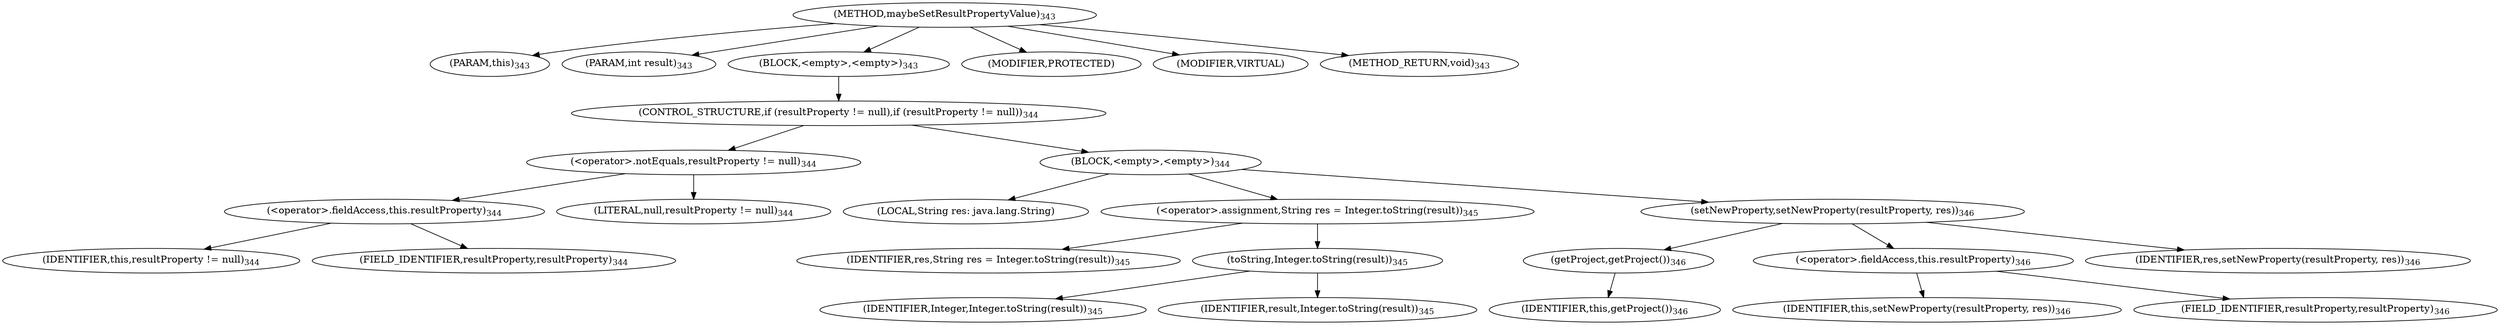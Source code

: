 digraph "maybeSetResultPropertyValue" {  
"680" [label = <(METHOD,maybeSetResultPropertyValue)<SUB>343</SUB>> ]
"33" [label = <(PARAM,this)<SUB>343</SUB>> ]
"681" [label = <(PARAM,int result)<SUB>343</SUB>> ]
"682" [label = <(BLOCK,&lt;empty&gt;,&lt;empty&gt;)<SUB>343</SUB>> ]
"683" [label = <(CONTROL_STRUCTURE,if (resultProperty != null),if (resultProperty != null))<SUB>344</SUB>> ]
"684" [label = <(&lt;operator&gt;.notEquals,resultProperty != null)<SUB>344</SUB>> ]
"685" [label = <(&lt;operator&gt;.fieldAccess,this.resultProperty)<SUB>344</SUB>> ]
"686" [label = <(IDENTIFIER,this,resultProperty != null)<SUB>344</SUB>> ]
"687" [label = <(FIELD_IDENTIFIER,resultProperty,resultProperty)<SUB>344</SUB>> ]
"688" [label = <(LITERAL,null,resultProperty != null)<SUB>344</SUB>> ]
"689" [label = <(BLOCK,&lt;empty&gt;,&lt;empty&gt;)<SUB>344</SUB>> ]
"690" [label = <(LOCAL,String res: java.lang.String)> ]
"691" [label = <(&lt;operator&gt;.assignment,String res = Integer.toString(result))<SUB>345</SUB>> ]
"692" [label = <(IDENTIFIER,res,String res = Integer.toString(result))<SUB>345</SUB>> ]
"693" [label = <(toString,Integer.toString(result))<SUB>345</SUB>> ]
"694" [label = <(IDENTIFIER,Integer,Integer.toString(result))<SUB>345</SUB>> ]
"695" [label = <(IDENTIFIER,result,Integer.toString(result))<SUB>345</SUB>> ]
"696" [label = <(setNewProperty,setNewProperty(resultProperty, res))<SUB>346</SUB>> ]
"697" [label = <(getProject,getProject())<SUB>346</SUB>> ]
"32" [label = <(IDENTIFIER,this,getProject())<SUB>346</SUB>> ]
"698" [label = <(&lt;operator&gt;.fieldAccess,this.resultProperty)<SUB>346</SUB>> ]
"699" [label = <(IDENTIFIER,this,setNewProperty(resultProperty, res))<SUB>346</SUB>> ]
"700" [label = <(FIELD_IDENTIFIER,resultProperty,resultProperty)<SUB>346</SUB>> ]
"701" [label = <(IDENTIFIER,res,setNewProperty(resultProperty, res))<SUB>346</SUB>> ]
"702" [label = <(MODIFIER,PROTECTED)> ]
"703" [label = <(MODIFIER,VIRTUAL)> ]
"704" [label = <(METHOD_RETURN,void)<SUB>343</SUB>> ]
  "680" -> "33" 
  "680" -> "681" 
  "680" -> "682" 
  "680" -> "702" 
  "680" -> "703" 
  "680" -> "704" 
  "682" -> "683" 
  "683" -> "684" 
  "683" -> "689" 
  "684" -> "685" 
  "684" -> "688" 
  "685" -> "686" 
  "685" -> "687" 
  "689" -> "690" 
  "689" -> "691" 
  "689" -> "696" 
  "691" -> "692" 
  "691" -> "693" 
  "693" -> "694" 
  "693" -> "695" 
  "696" -> "697" 
  "696" -> "698" 
  "696" -> "701" 
  "697" -> "32" 
  "698" -> "699" 
  "698" -> "700" 
}
